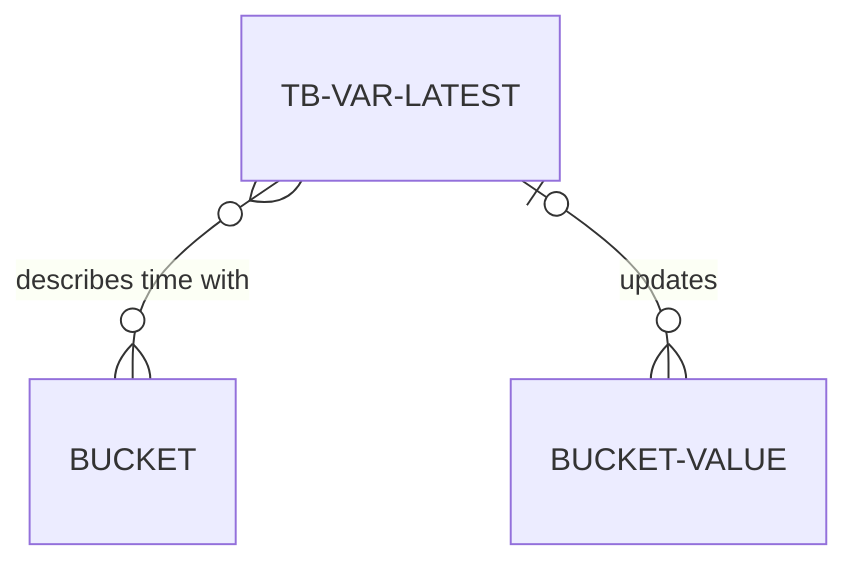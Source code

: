 erDiagram
    TB-VAR-LATEST o{--o{ BUCKET : "describes time with"
    TB-VAR-LATEST |o--o{ BUCKET-VALUE : "updates"